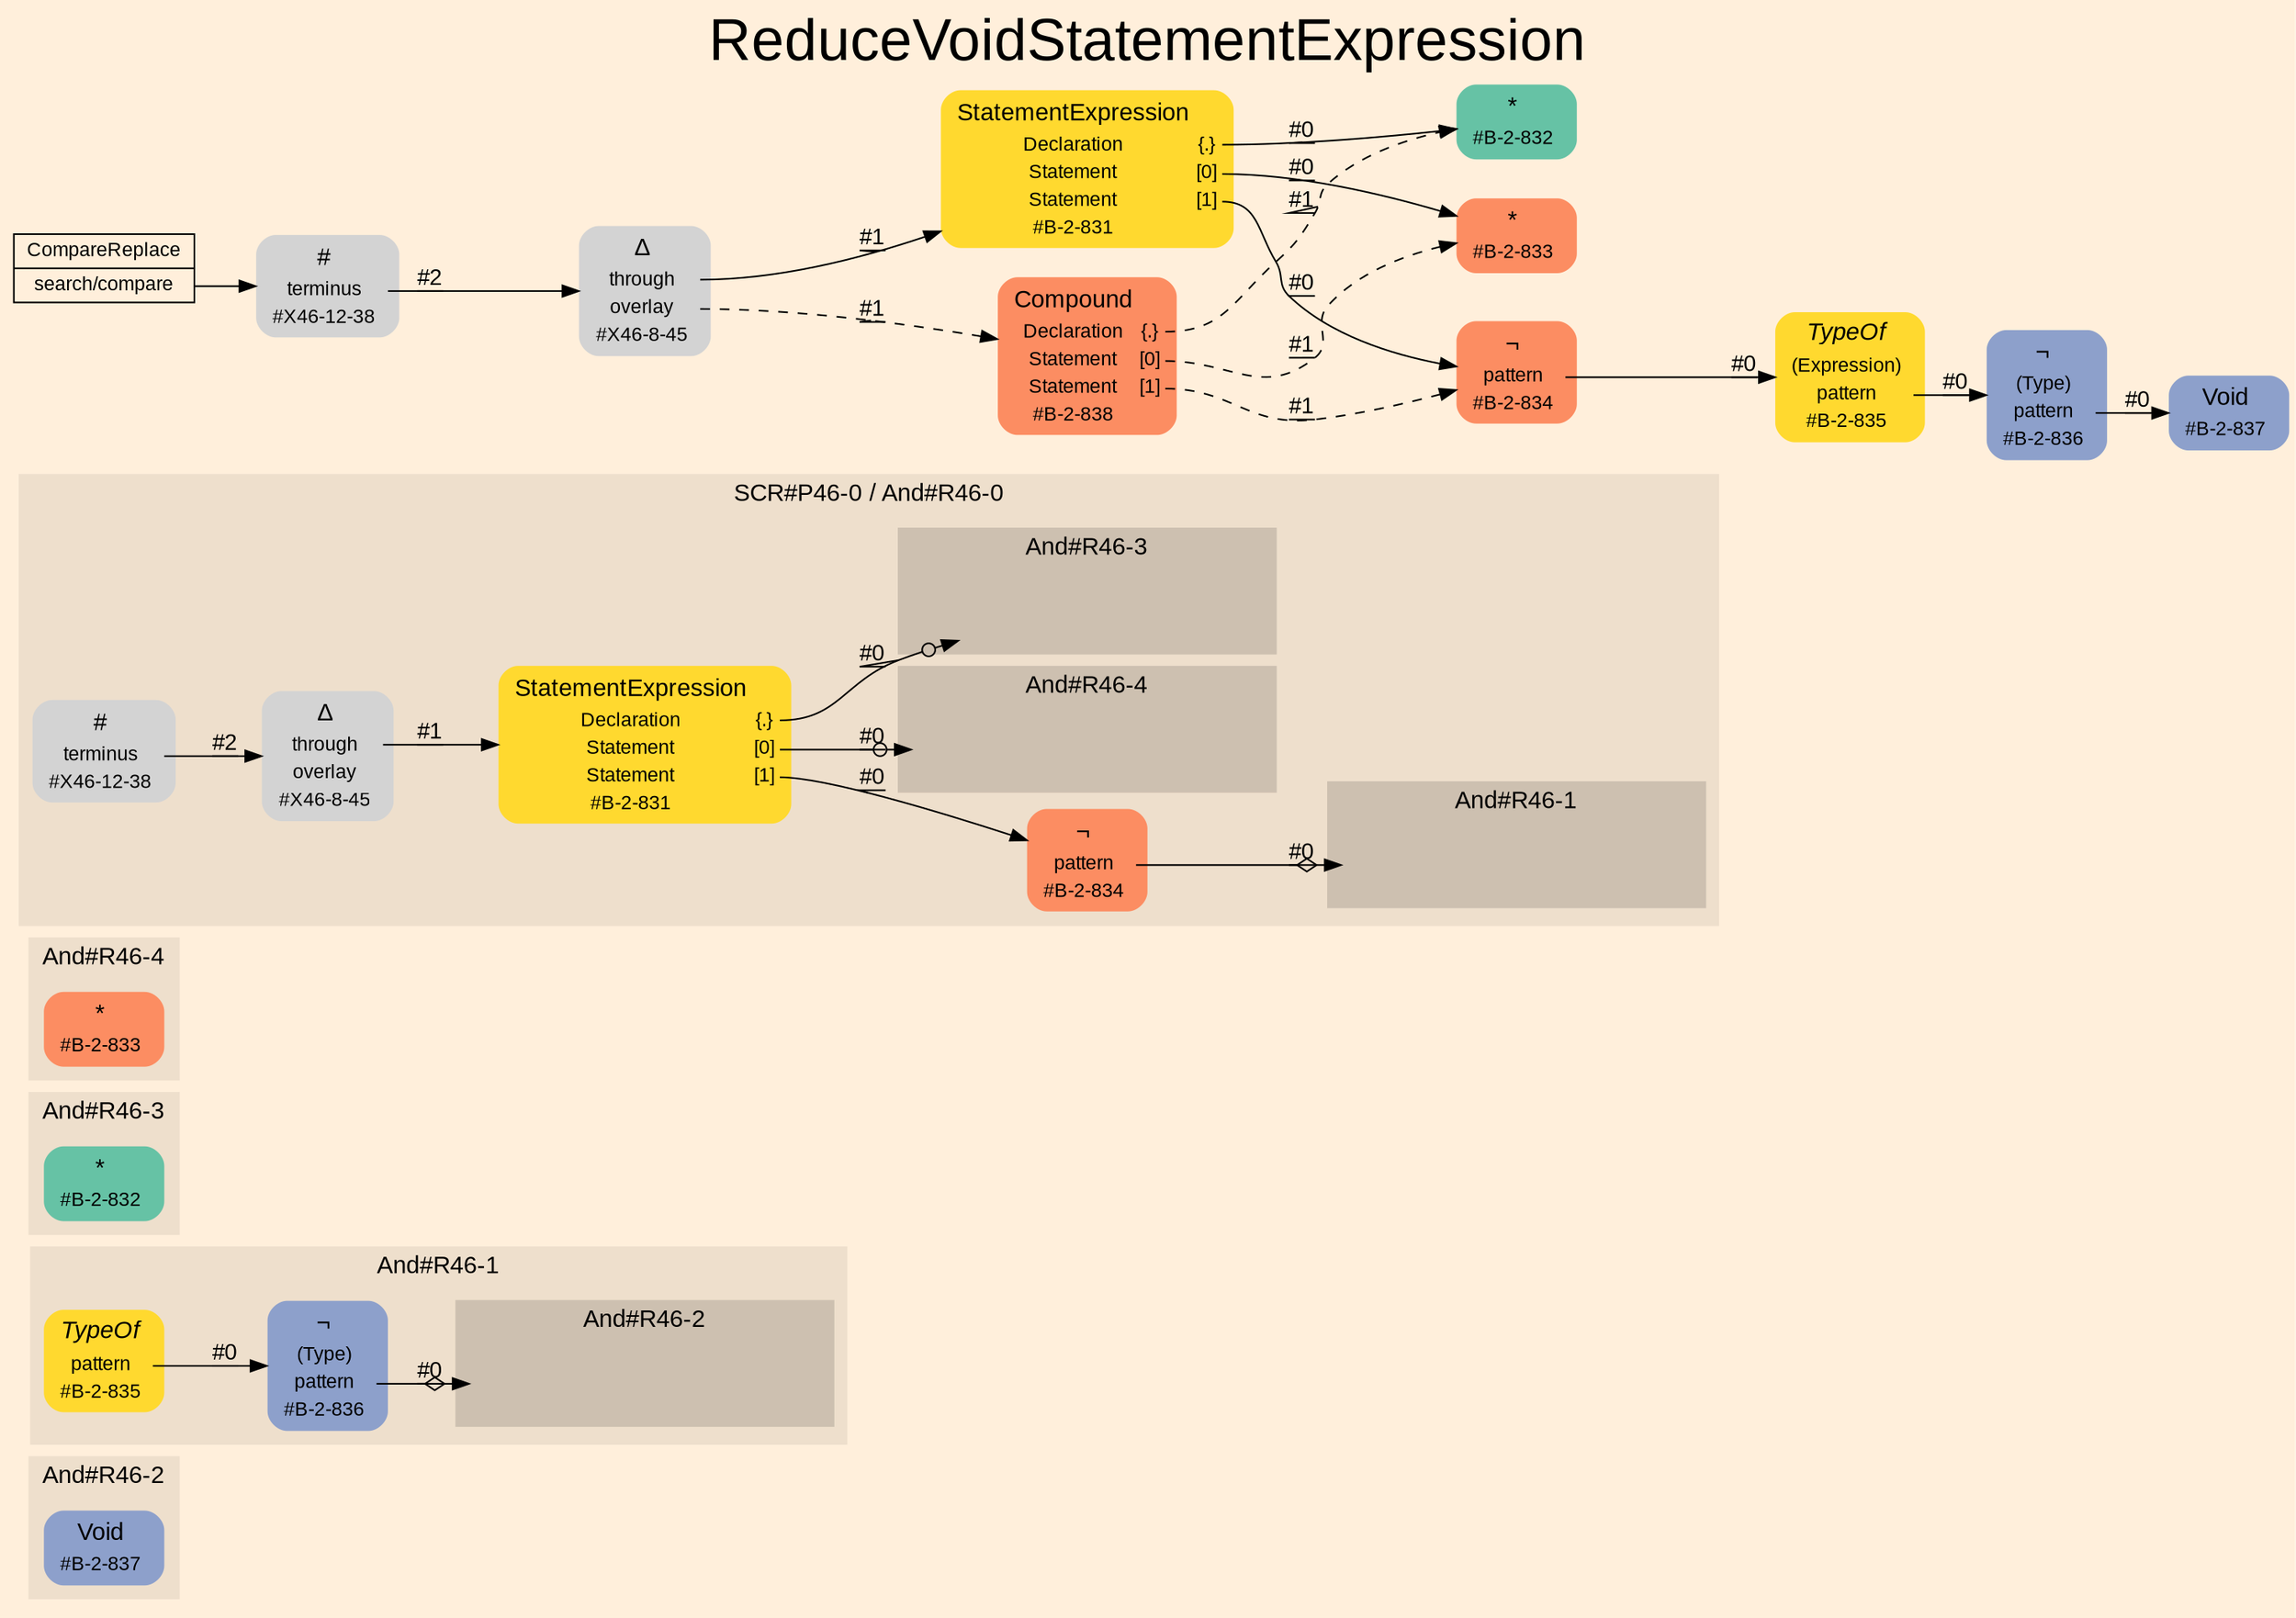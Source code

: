 digraph "ReduceVoidStatementExpression" {
label = "ReduceVoidStatementExpression"
labelloc = t
fontsize = "36"
graph [
    rankdir = "LR"
    ranksep = 0.3
    bgcolor = antiquewhite1
    color = black
    fontcolor = black
    fontname = "Arial"
];
node [
    fontname = "Arial"
];
edge [
    fontname = "Arial"
];

// -------------------- figure And#R46-2 --------------------
// -------- region And#R46-2 ----------
subgraph "clusterAnd#R46-2" {
    label = "And#R46-2"
    style = "filled"
    color = antiquewhite2
    fontsize = "15"
    "And#R46-2/#B-2-837" [
        // -------- block And#R46-2/#B-2-837 ----------
        shape = "plaintext"
        fillcolor = "/set28/3"
        label = <<TABLE BORDER="0" CELLBORDER="0" CELLSPACING="0">
         <TR><TD><FONT POINT-SIZE="15.0">Void</FONT></TD><TD></TD></TR>
         <TR><TD>#B-2-837</TD><TD PORT="port0"></TD></TR>
        </TABLE>>
        style = "rounded,filled"
        fontsize = "12"
    ];
    
}


// -------------------- figure And#R46-1 --------------------
// -------- region And#R46-1 ----------
subgraph "clusterAnd#R46-1" {
    label = "And#R46-1"
    style = "filled"
    color = antiquewhite2
    fontsize = "15"
    "And#R46-1/#B-2-836" [
        // -------- block And#R46-1/#B-2-836 ----------
        shape = "plaintext"
        fillcolor = "/set28/3"
        label = <<TABLE BORDER="0" CELLBORDER="0" CELLSPACING="0">
         <TR><TD><FONT POINT-SIZE="15.0">¬</FONT></TD><TD></TD></TR>
         <TR><TD>(Type)</TD><TD PORT="port0"></TD></TR>
         <TR><TD>pattern</TD><TD PORT="port1"></TD></TR>
         <TR><TD>#B-2-836</TD><TD PORT="port2"></TD></TR>
        </TABLE>>
        style = "rounded,filled"
        fontsize = "12"
    ];
    
    "And#R46-1/#B-2-835" [
        // -------- block And#R46-1/#B-2-835 ----------
        shape = "plaintext"
        fillcolor = "/set28/6"
        label = <<TABLE BORDER="0" CELLBORDER="0" CELLSPACING="0">
         <TR><TD><FONT POINT-SIZE="15.0"><I>TypeOf</I></FONT></TD><TD></TD></TR>
         <TR><TD>pattern</TD><TD PORT="port0"></TD></TR>
         <TR><TD>#B-2-835</TD><TD PORT="port1"></TD></TR>
        </TABLE>>
        style = "rounded,filled"
        fontsize = "12"
    ];
    
    // -------- region And#R46-1/And#R46-2 ----------
    subgraph "clusterAnd#R46-1/And#R46-2" {
        label = "And#R46-2"
        style = "filled"
        color = antiquewhite3
        fontsize = "15"
        "And#R46-1/And#R46-2/#B-2-837" [
            // -------- block And#R46-1/And#R46-2/#B-2-837 ----------
            shape = none
            fillcolor = "/set28/3"
            style = "invisible"
        ];
        
    }
    
}

"And#R46-1/#B-2-836":port1 -> "And#R46-1/And#R46-2/#B-2-837" [
    arrowhead="normalnoneodiamond"
    label = "#0"
    decorate = true
    color = black
    fontcolor = black
];

"And#R46-1/#B-2-835":port0 -> "And#R46-1/#B-2-836" [
    label = "#0"
    decorate = true
    color = black
    fontcolor = black
];


// -------------------- figure And#R46-3 --------------------
// -------- region And#R46-3 ----------
subgraph "clusterAnd#R46-3" {
    label = "And#R46-3"
    style = "filled"
    color = antiquewhite2
    fontsize = "15"
    "And#R46-3/#B-2-832" [
        // -------- block And#R46-3/#B-2-832 ----------
        shape = "plaintext"
        fillcolor = "/set28/1"
        label = <<TABLE BORDER="0" CELLBORDER="0" CELLSPACING="0">
         <TR><TD><FONT POINT-SIZE="15.0">*</FONT></TD><TD></TD></TR>
         <TR><TD>#B-2-832</TD><TD PORT="port0"></TD></TR>
        </TABLE>>
        style = "rounded,filled"
        fontsize = "12"
    ];
    
}


// -------------------- figure And#R46-4 --------------------
// -------- region And#R46-4 ----------
subgraph "clusterAnd#R46-4" {
    label = "And#R46-4"
    style = "filled"
    color = antiquewhite2
    fontsize = "15"
    "And#R46-4/#B-2-833" [
        // -------- block And#R46-4/#B-2-833 ----------
        shape = "plaintext"
        fillcolor = "/set28/2"
        label = <<TABLE BORDER="0" CELLBORDER="0" CELLSPACING="0">
         <TR><TD><FONT POINT-SIZE="15.0">*</FONT></TD><TD></TD></TR>
         <TR><TD>#B-2-833</TD><TD PORT="port0"></TD></TR>
        </TABLE>>
        style = "rounded,filled"
        fontsize = "12"
    ];
    
}


// -------------------- figure And#R46-0 --------------------
// -------- region And#R46-0 ----------
subgraph "clusterAnd#R46-0" {
    label = "SCR#P46-0 / And#R46-0"
    style = "filled"
    color = antiquewhite2
    fontsize = "15"
    "And#R46-0/#B-2-834" [
        // -------- block And#R46-0/#B-2-834 ----------
        shape = "plaintext"
        fillcolor = "/set28/2"
        label = <<TABLE BORDER="0" CELLBORDER="0" CELLSPACING="0">
         <TR><TD><FONT POINT-SIZE="15.0">¬</FONT></TD><TD></TD></TR>
         <TR><TD>pattern</TD><TD PORT="port0"></TD></TR>
         <TR><TD>#B-2-834</TD><TD PORT="port1"></TD></TR>
        </TABLE>>
        style = "rounded,filled"
        fontsize = "12"
    ];
    
    "And#R46-0/#B-2-831" [
        // -------- block And#R46-0/#B-2-831 ----------
        shape = "plaintext"
        fillcolor = "/set28/6"
        label = <<TABLE BORDER="0" CELLBORDER="0" CELLSPACING="0">
         <TR><TD><FONT POINT-SIZE="15.0">StatementExpression</FONT></TD><TD></TD></TR>
         <TR><TD>Declaration</TD><TD PORT="port0">{.}</TD></TR>
         <TR><TD>Statement</TD><TD PORT="port1">[0]</TD></TR>
         <TR><TD>Statement</TD><TD PORT="port2">[1]</TD></TR>
         <TR><TD>#B-2-831</TD><TD PORT="port3"></TD></TR>
        </TABLE>>
        style = "rounded,filled"
        fontsize = "12"
    ];
    
    "And#R46-0/#X46-12-38" [
        // -------- block And#R46-0/#X46-12-38 ----------
        shape = "plaintext"
        label = <<TABLE BORDER="0" CELLBORDER="0" CELLSPACING="0">
         <TR><TD><FONT POINT-SIZE="15.0">#</FONT></TD><TD></TD></TR>
         <TR><TD>terminus</TD><TD PORT="port0"></TD></TR>
         <TR><TD>#X46-12-38</TD><TD PORT="port1"></TD></TR>
        </TABLE>>
        style = "rounded,filled"
        fontsize = "12"
    ];
    
    "And#R46-0/#X46-8-45" [
        // -------- block And#R46-0/#X46-8-45 ----------
        shape = "plaintext"
        label = <<TABLE BORDER="0" CELLBORDER="0" CELLSPACING="0">
         <TR><TD><FONT POINT-SIZE="15.0">Δ</FONT></TD><TD></TD></TR>
         <TR><TD>through</TD><TD PORT="port0"></TD></TR>
         <TR><TD>overlay</TD><TD PORT="port1"></TD></TR>
         <TR><TD>#X46-8-45</TD><TD PORT="port2"></TD></TR>
        </TABLE>>
        style = "rounded,filled"
        fontsize = "12"
    ];
    
    // -------- region And#R46-0/And#R46-1 ----------
    subgraph "clusterAnd#R46-0/And#R46-1" {
        label = "And#R46-1"
        style = "filled"
        color = antiquewhite3
        fontsize = "15"
        "And#R46-0/And#R46-1/#B-2-835" [
            // -------- block And#R46-0/And#R46-1/#B-2-835 ----------
            shape = none
            fillcolor = "/set28/6"
            style = "invisible"
        ];
        
    }
    
    // -------- region And#R46-0/And#R46-3 ----------
    subgraph "clusterAnd#R46-0/And#R46-3" {
        label = "And#R46-3"
        style = "filled"
        color = antiquewhite3
        fontsize = "15"
        "And#R46-0/And#R46-3/#B-2-832" [
            // -------- block And#R46-0/And#R46-3/#B-2-832 ----------
            shape = none
            fillcolor = "/set28/1"
            style = "invisible"
        ];
        
    }
    
    // -------- region And#R46-0/And#R46-4 ----------
    subgraph "clusterAnd#R46-0/And#R46-4" {
        label = "And#R46-4"
        style = "filled"
        color = antiquewhite3
        fontsize = "15"
        "And#R46-0/And#R46-4/#B-2-833" [
            // -------- block And#R46-0/And#R46-4/#B-2-833 ----------
            shape = none
            fillcolor = "/set28/2"
            style = "invisible"
        ];
        
    }
    
}

"And#R46-0/#B-2-834":port0 -> "And#R46-0/And#R46-1/#B-2-835" [
    arrowhead="normalnoneodiamond"
    label = "#0"
    decorate = true
    color = black
    fontcolor = black
];

"And#R46-0/#B-2-831":port0 -> "And#R46-0/And#R46-3/#B-2-832" [
    arrowhead="normalnoneodot"
    label = "#0"
    decorate = true
    color = black
    fontcolor = black
];

"And#R46-0/#B-2-831":port1 -> "And#R46-0/And#R46-4/#B-2-833" [
    arrowhead="normalnoneodot"
    label = "#0"
    decorate = true
    color = black
    fontcolor = black
];

"And#R46-0/#B-2-831":port2 -> "And#R46-0/#B-2-834" [
    label = "#0"
    decorate = true
    color = black
    fontcolor = black
];

"And#R46-0/#X46-12-38":port0 -> "And#R46-0/#X46-8-45" [
    label = "#2"
    decorate = true
    color = black
    fontcolor = black
];

"And#R46-0/#X46-8-45":port0 -> "And#R46-0/#B-2-831" [
    label = "#1"
    decorate = true
    color = black
    fontcolor = black
];


// -------------------- transformation figure --------------------
"CR#X46-10-46" [
    // -------- block CR#X46-10-46 ----------
    shape = "record"
    fillcolor = antiquewhite1
    label = "<fixed> CompareReplace | <port0> search/compare"
    style = "filled"
    fontsize = "12"
    color = black
    fontcolor = black
];

"#X46-12-38" [
    // -------- block #X46-12-38 ----------
    shape = "plaintext"
    label = <<TABLE BORDER="0" CELLBORDER="0" CELLSPACING="0">
     <TR><TD><FONT POINT-SIZE="15.0">#</FONT></TD><TD></TD></TR>
     <TR><TD>terminus</TD><TD PORT="port0"></TD></TR>
     <TR><TD>#X46-12-38</TD><TD PORT="port1"></TD></TR>
    </TABLE>>
    style = "rounded,filled"
    fontsize = "12"
];

"#X46-8-45" [
    // -------- block #X46-8-45 ----------
    shape = "plaintext"
    label = <<TABLE BORDER="0" CELLBORDER="0" CELLSPACING="0">
     <TR><TD><FONT POINT-SIZE="15.0">Δ</FONT></TD><TD></TD></TR>
     <TR><TD>through</TD><TD PORT="port0"></TD></TR>
     <TR><TD>overlay</TD><TD PORT="port1"></TD></TR>
     <TR><TD>#X46-8-45</TD><TD PORT="port2"></TD></TR>
    </TABLE>>
    style = "rounded,filled"
    fontsize = "12"
];

"#B-2-831" [
    // -------- block #B-2-831 ----------
    shape = "plaintext"
    fillcolor = "/set28/6"
    label = <<TABLE BORDER="0" CELLBORDER="0" CELLSPACING="0">
     <TR><TD><FONT POINT-SIZE="15.0">StatementExpression</FONT></TD><TD></TD></TR>
     <TR><TD>Declaration</TD><TD PORT="port0">{.}</TD></TR>
     <TR><TD>Statement</TD><TD PORT="port1">[0]</TD></TR>
     <TR><TD>Statement</TD><TD PORT="port2">[1]</TD></TR>
     <TR><TD>#B-2-831</TD><TD PORT="port3"></TD></TR>
    </TABLE>>
    style = "rounded,filled"
    fontsize = "12"
];

"#B-2-832" [
    // -------- block #B-2-832 ----------
    shape = "plaintext"
    fillcolor = "/set28/1"
    label = <<TABLE BORDER="0" CELLBORDER="0" CELLSPACING="0">
     <TR><TD><FONT POINT-SIZE="15.0">*</FONT></TD><TD></TD></TR>
     <TR><TD>#B-2-832</TD><TD PORT="port0"></TD></TR>
    </TABLE>>
    style = "rounded,filled"
    fontsize = "12"
];

"#B-2-833" [
    // -------- block #B-2-833 ----------
    shape = "plaintext"
    fillcolor = "/set28/2"
    label = <<TABLE BORDER="0" CELLBORDER="0" CELLSPACING="0">
     <TR><TD><FONT POINT-SIZE="15.0">*</FONT></TD><TD></TD></TR>
     <TR><TD>#B-2-833</TD><TD PORT="port0"></TD></TR>
    </TABLE>>
    style = "rounded,filled"
    fontsize = "12"
];

"#B-2-834" [
    // -------- block #B-2-834 ----------
    shape = "plaintext"
    fillcolor = "/set28/2"
    label = <<TABLE BORDER="0" CELLBORDER="0" CELLSPACING="0">
     <TR><TD><FONT POINT-SIZE="15.0">¬</FONT></TD><TD></TD></TR>
     <TR><TD>pattern</TD><TD PORT="port0"></TD></TR>
     <TR><TD>#B-2-834</TD><TD PORT="port1"></TD></TR>
    </TABLE>>
    style = "rounded,filled"
    fontsize = "12"
];

"#B-2-835" [
    // -------- block #B-2-835 ----------
    shape = "plaintext"
    fillcolor = "/set28/6"
    label = <<TABLE BORDER="0" CELLBORDER="0" CELLSPACING="0">
     <TR><TD><FONT POINT-SIZE="15.0"><I>TypeOf</I></FONT></TD><TD></TD></TR>
     <TR><TD>(Expression)</TD><TD PORT="port0"></TD></TR>
     <TR><TD>pattern</TD><TD PORT="port1"></TD></TR>
     <TR><TD>#B-2-835</TD><TD PORT="port2"></TD></TR>
    </TABLE>>
    style = "rounded,filled"
    fontsize = "12"
];

"#B-2-836" [
    // -------- block #B-2-836 ----------
    shape = "plaintext"
    fillcolor = "/set28/3"
    label = <<TABLE BORDER="0" CELLBORDER="0" CELLSPACING="0">
     <TR><TD><FONT POINT-SIZE="15.0">¬</FONT></TD><TD></TD></TR>
     <TR><TD>(Type)</TD><TD PORT="port0"></TD></TR>
     <TR><TD>pattern</TD><TD PORT="port1"></TD></TR>
     <TR><TD>#B-2-836</TD><TD PORT="port2"></TD></TR>
    </TABLE>>
    style = "rounded,filled"
    fontsize = "12"
];

"#B-2-837" [
    // -------- block #B-2-837 ----------
    shape = "plaintext"
    fillcolor = "/set28/3"
    label = <<TABLE BORDER="0" CELLBORDER="0" CELLSPACING="0">
     <TR><TD><FONT POINT-SIZE="15.0">Void</FONT></TD><TD></TD></TR>
     <TR><TD>#B-2-837</TD><TD PORT="port0"></TD></TR>
    </TABLE>>
    style = "rounded,filled"
    fontsize = "12"
];

"#B-2-838" [
    // -------- block #B-2-838 ----------
    shape = "plaintext"
    fillcolor = "/set28/2"
    label = <<TABLE BORDER="0" CELLBORDER="0" CELLSPACING="0">
     <TR><TD><FONT POINT-SIZE="15.0">Compound</FONT></TD><TD></TD></TR>
     <TR><TD>Declaration</TD><TD PORT="port0">{.}</TD></TR>
     <TR><TD>Statement</TD><TD PORT="port1">[0]</TD></TR>
     <TR><TD>Statement</TD><TD PORT="port2">[1]</TD></TR>
     <TR><TD>#B-2-838</TD><TD PORT="port3"></TD></TR>
    </TABLE>>
    style = "rounded,filled"
    fontsize = "12"
];

"CR#X46-10-46":port0 -> "#X46-12-38" [
    label = ""
    decorate = true
    color = black
    fontcolor = black
];

"#X46-12-38":port0 -> "#X46-8-45" [
    label = "#2"
    decorate = true
    color = black
    fontcolor = black
];

"#X46-8-45":port0 -> "#B-2-831" [
    label = "#1"
    decorate = true
    color = black
    fontcolor = black
];

"#X46-8-45":port1 -> "#B-2-838" [
    style="dashed"
    label = "#1"
    decorate = true
    color = black
    fontcolor = black
];

"#B-2-831":port0 -> "#B-2-832" [
    label = "#0"
    decorate = true
    color = black
    fontcolor = black
];

"#B-2-831":port1 -> "#B-2-833" [
    label = "#0"
    decorate = true
    color = black
    fontcolor = black
];

"#B-2-831":port2 -> "#B-2-834" [
    label = "#0"
    decorate = true
    color = black
    fontcolor = black
];

"#B-2-834":port0 -> "#B-2-835" [
    label = "#0"
    decorate = true
    color = black
    fontcolor = black
];

"#B-2-835":port1 -> "#B-2-836" [
    label = "#0"
    decorate = true
    color = black
    fontcolor = black
];

"#B-2-836":port1 -> "#B-2-837" [
    label = "#0"
    decorate = true
    color = black
    fontcolor = black
];

"#B-2-838":port0 -> "#B-2-832" [
    style="dashed"
    label = "#1"
    decorate = true
    color = black
    fontcolor = black
];

"#B-2-838":port1 -> "#B-2-833" [
    style="dashed"
    label = "#1"
    decorate = true
    color = black
    fontcolor = black
];

"#B-2-838":port2 -> "#B-2-834" [
    style="dashed"
    label = "#1"
    decorate = true
    color = black
    fontcolor = black
];


}
